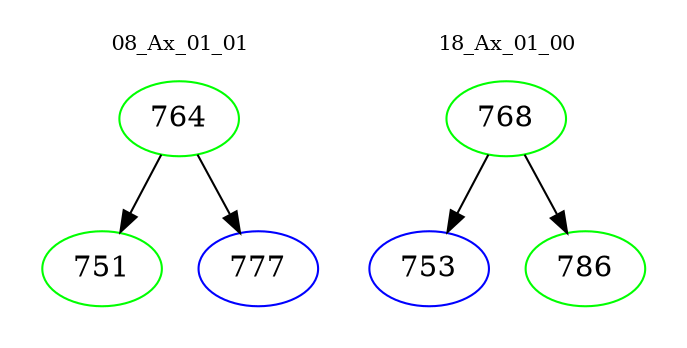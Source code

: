 digraph{
subgraph cluster_0 {
color = white
label = "08_Ax_01_01";
fontsize=10;
T0_764 [label="764", color="green"]
T0_764 -> T0_751 [color="black"]
T0_751 [label="751", color="green"]
T0_764 -> T0_777 [color="black"]
T0_777 [label="777", color="blue"]
}
subgraph cluster_1 {
color = white
label = "18_Ax_01_00";
fontsize=10;
T1_768 [label="768", color="green"]
T1_768 -> T1_753 [color="black"]
T1_753 [label="753", color="blue"]
T1_768 -> T1_786 [color="black"]
T1_786 [label="786", color="green"]
}
}
